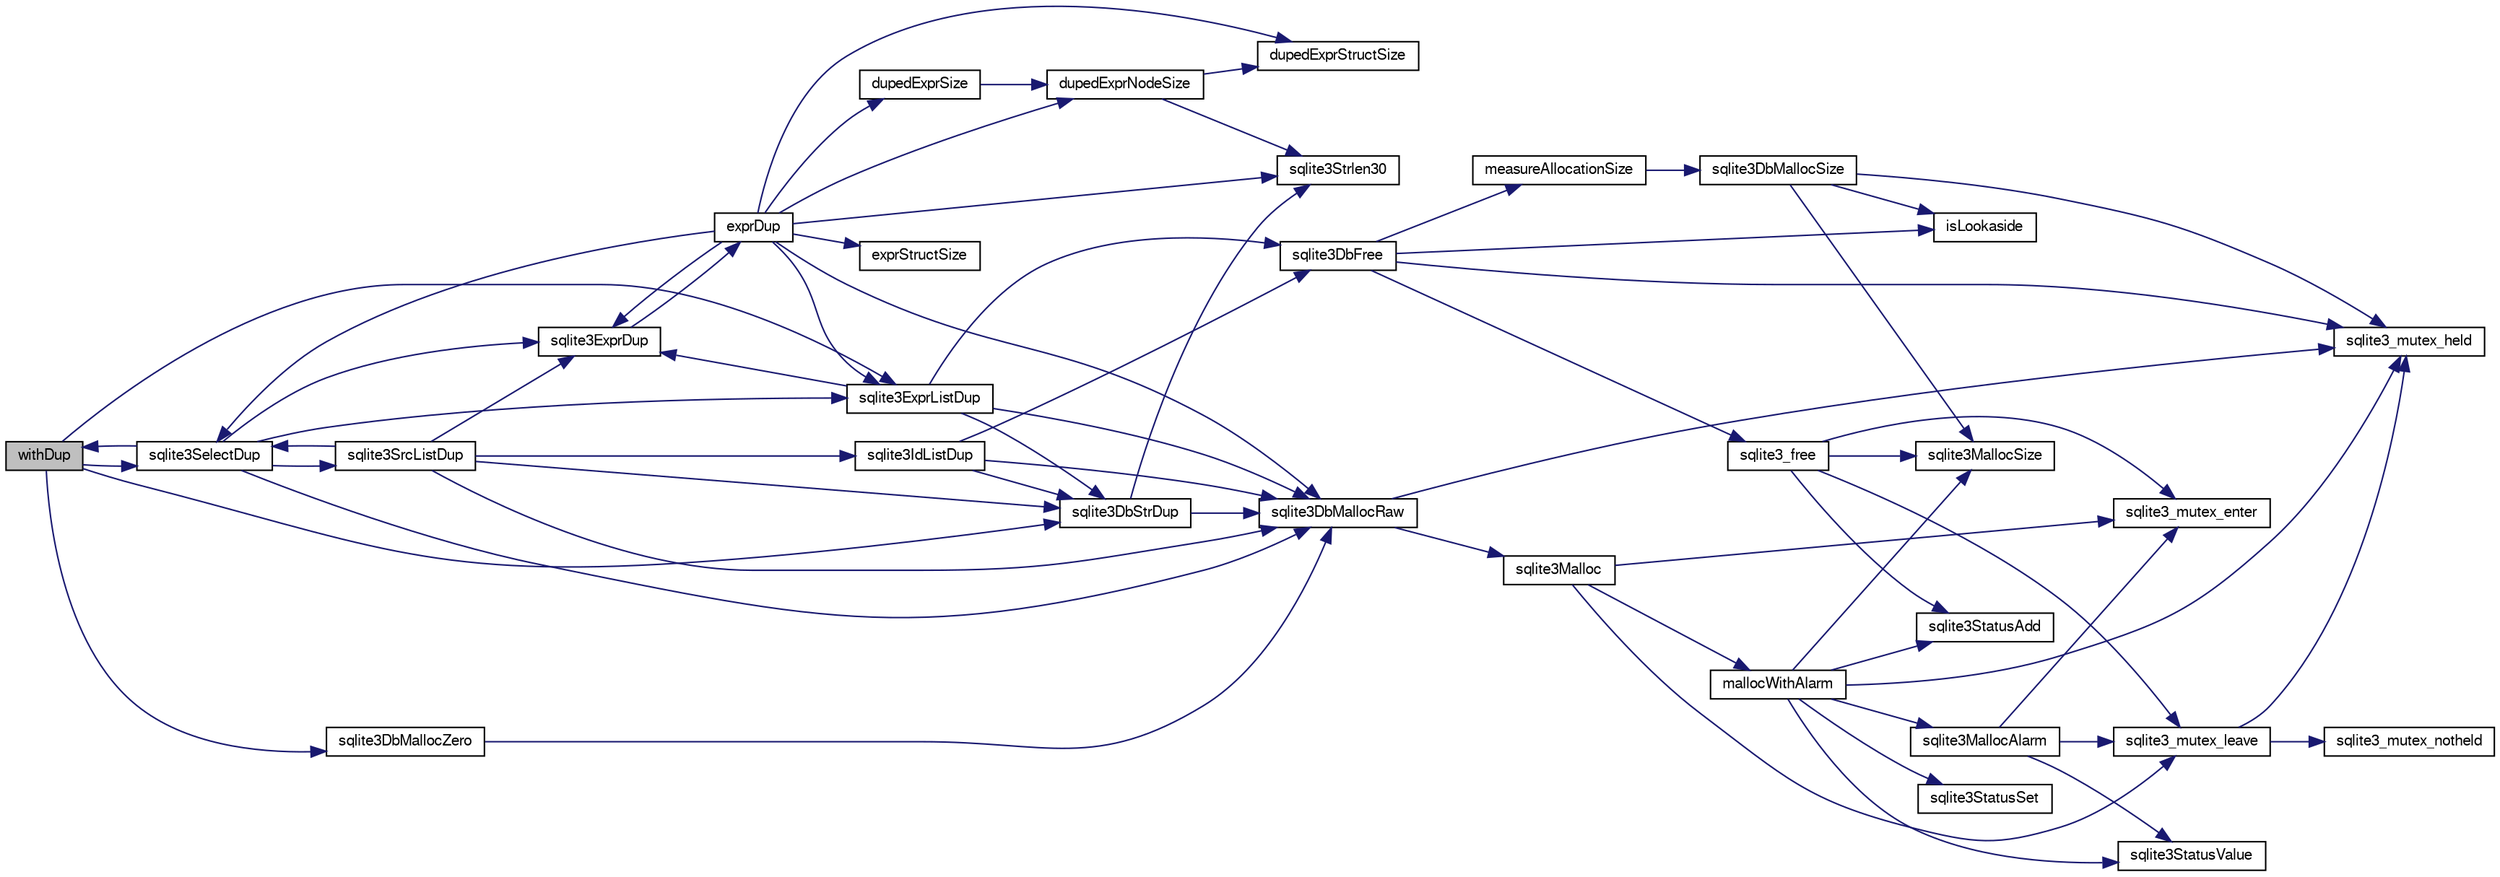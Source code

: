 digraph "withDup"
{
  edge [fontname="FreeSans",fontsize="10",labelfontname="FreeSans",labelfontsize="10"];
  node [fontname="FreeSans",fontsize="10",shape=record];
  rankdir="LR";
  Node923672 [label="withDup",height=0.2,width=0.4,color="black", fillcolor="grey75", style="filled", fontcolor="black"];
  Node923672 -> Node923673 [color="midnightblue",fontsize="10",style="solid",fontname="FreeSans"];
  Node923673 [label="sqlite3DbMallocZero",height=0.2,width=0.4,color="black", fillcolor="white", style="filled",URL="$sqlite3_8c.html#a49cfebac9d6067a03442c92af73f33e4"];
  Node923673 -> Node923674 [color="midnightblue",fontsize="10",style="solid",fontname="FreeSans"];
  Node923674 [label="sqlite3DbMallocRaw",height=0.2,width=0.4,color="black", fillcolor="white", style="filled",URL="$sqlite3_8c.html#abbe8be0cf7175e11ddc3e2218fad924e"];
  Node923674 -> Node923675 [color="midnightblue",fontsize="10",style="solid",fontname="FreeSans"];
  Node923675 [label="sqlite3_mutex_held",height=0.2,width=0.4,color="black", fillcolor="white", style="filled",URL="$sqlite3_8c.html#acf77da68932b6bc163c5e68547ecc3e7"];
  Node923674 -> Node923676 [color="midnightblue",fontsize="10",style="solid",fontname="FreeSans"];
  Node923676 [label="sqlite3Malloc",height=0.2,width=0.4,color="black", fillcolor="white", style="filled",URL="$sqlite3_8c.html#a361a2eaa846b1885f123abe46f5d8b2b"];
  Node923676 -> Node923677 [color="midnightblue",fontsize="10",style="solid",fontname="FreeSans"];
  Node923677 [label="sqlite3_mutex_enter",height=0.2,width=0.4,color="black", fillcolor="white", style="filled",URL="$sqlite3_8c.html#a1c12cde690bd89f104de5cbad12a6bf5"];
  Node923676 -> Node923678 [color="midnightblue",fontsize="10",style="solid",fontname="FreeSans"];
  Node923678 [label="mallocWithAlarm",height=0.2,width=0.4,color="black", fillcolor="white", style="filled",URL="$sqlite3_8c.html#ab070d5cf8e48ec8a6a43cf025d48598b"];
  Node923678 -> Node923675 [color="midnightblue",fontsize="10",style="solid",fontname="FreeSans"];
  Node923678 -> Node923679 [color="midnightblue",fontsize="10",style="solid",fontname="FreeSans"];
  Node923679 [label="sqlite3StatusSet",height=0.2,width=0.4,color="black", fillcolor="white", style="filled",URL="$sqlite3_8c.html#afec7586c01fcb5ea17dc9d7725a589d9"];
  Node923678 -> Node923680 [color="midnightblue",fontsize="10",style="solid",fontname="FreeSans"];
  Node923680 [label="sqlite3StatusValue",height=0.2,width=0.4,color="black", fillcolor="white", style="filled",URL="$sqlite3_8c.html#a30b8ac296c6e200c1fa57708d52c6ef6"];
  Node923678 -> Node923681 [color="midnightblue",fontsize="10",style="solid",fontname="FreeSans"];
  Node923681 [label="sqlite3MallocAlarm",height=0.2,width=0.4,color="black", fillcolor="white", style="filled",URL="$sqlite3_8c.html#ada66988e8471d1198f3219c062377508"];
  Node923681 -> Node923680 [color="midnightblue",fontsize="10",style="solid",fontname="FreeSans"];
  Node923681 -> Node923682 [color="midnightblue",fontsize="10",style="solid",fontname="FreeSans"];
  Node923682 [label="sqlite3_mutex_leave",height=0.2,width=0.4,color="black", fillcolor="white", style="filled",URL="$sqlite3_8c.html#a5838d235601dbd3c1fa993555c6bcc93"];
  Node923682 -> Node923675 [color="midnightblue",fontsize="10",style="solid",fontname="FreeSans"];
  Node923682 -> Node923683 [color="midnightblue",fontsize="10",style="solid",fontname="FreeSans"];
  Node923683 [label="sqlite3_mutex_notheld",height=0.2,width=0.4,color="black", fillcolor="white", style="filled",URL="$sqlite3_8c.html#a83967c837c1c000d3b5adcfaa688f5dc"];
  Node923681 -> Node923677 [color="midnightblue",fontsize="10",style="solid",fontname="FreeSans"];
  Node923678 -> Node923684 [color="midnightblue",fontsize="10",style="solid",fontname="FreeSans"];
  Node923684 [label="sqlite3MallocSize",height=0.2,width=0.4,color="black", fillcolor="white", style="filled",URL="$sqlite3_8c.html#acf5d2a5f35270bafb050bd2def576955"];
  Node923678 -> Node923685 [color="midnightblue",fontsize="10",style="solid",fontname="FreeSans"];
  Node923685 [label="sqlite3StatusAdd",height=0.2,width=0.4,color="black", fillcolor="white", style="filled",URL="$sqlite3_8c.html#afa029f93586aeab4cc85360905dae9cd"];
  Node923676 -> Node923682 [color="midnightblue",fontsize="10",style="solid",fontname="FreeSans"];
  Node923672 -> Node923686 [color="midnightblue",fontsize="10",style="solid",fontname="FreeSans"];
  Node923686 [label="sqlite3SelectDup",height=0.2,width=0.4,color="black", fillcolor="white", style="filled",URL="$sqlite3_8c.html#af8a7f75590dced000c27784d90b57b87"];
  Node923686 -> Node923674 [color="midnightblue",fontsize="10",style="solid",fontname="FreeSans"];
  Node923686 -> Node923687 [color="midnightblue",fontsize="10",style="solid",fontname="FreeSans"];
  Node923687 [label="sqlite3ExprListDup",height=0.2,width=0.4,color="black", fillcolor="white", style="filled",URL="$sqlite3_8c.html#abfb0903f2fc516fcceec37b3489d528c"];
  Node923687 -> Node923674 [color="midnightblue",fontsize="10",style="solid",fontname="FreeSans"];
  Node923687 -> Node923688 [color="midnightblue",fontsize="10",style="solid",fontname="FreeSans"];
  Node923688 [label="sqlite3DbFree",height=0.2,width=0.4,color="black", fillcolor="white", style="filled",URL="$sqlite3_8c.html#ac70ab821a6607b4a1b909582dc37a069"];
  Node923688 -> Node923675 [color="midnightblue",fontsize="10",style="solid",fontname="FreeSans"];
  Node923688 -> Node923689 [color="midnightblue",fontsize="10",style="solid",fontname="FreeSans"];
  Node923689 [label="measureAllocationSize",height=0.2,width=0.4,color="black", fillcolor="white", style="filled",URL="$sqlite3_8c.html#a45731e644a22fdb756e2b6337224217a"];
  Node923689 -> Node923690 [color="midnightblue",fontsize="10",style="solid",fontname="FreeSans"];
  Node923690 [label="sqlite3DbMallocSize",height=0.2,width=0.4,color="black", fillcolor="white", style="filled",URL="$sqlite3_8c.html#aa397e5a8a03495203a0767abf0a71f86"];
  Node923690 -> Node923684 [color="midnightblue",fontsize="10",style="solid",fontname="FreeSans"];
  Node923690 -> Node923675 [color="midnightblue",fontsize="10",style="solid",fontname="FreeSans"];
  Node923690 -> Node923691 [color="midnightblue",fontsize="10",style="solid",fontname="FreeSans"];
  Node923691 [label="isLookaside",height=0.2,width=0.4,color="black", fillcolor="white", style="filled",URL="$sqlite3_8c.html#a770fa05ff9717b75e16f4d968a77b897"];
  Node923688 -> Node923691 [color="midnightblue",fontsize="10",style="solid",fontname="FreeSans"];
  Node923688 -> Node923692 [color="midnightblue",fontsize="10",style="solid",fontname="FreeSans"];
  Node923692 [label="sqlite3_free",height=0.2,width=0.4,color="black", fillcolor="white", style="filled",URL="$sqlite3_8c.html#a6552349e36a8a691af5487999ab09519"];
  Node923692 -> Node923677 [color="midnightblue",fontsize="10",style="solid",fontname="FreeSans"];
  Node923692 -> Node923685 [color="midnightblue",fontsize="10",style="solid",fontname="FreeSans"];
  Node923692 -> Node923684 [color="midnightblue",fontsize="10",style="solid",fontname="FreeSans"];
  Node923692 -> Node923682 [color="midnightblue",fontsize="10",style="solid",fontname="FreeSans"];
  Node923687 -> Node923693 [color="midnightblue",fontsize="10",style="solid",fontname="FreeSans"];
  Node923693 [label="sqlite3ExprDup",height=0.2,width=0.4,color="black", fillcolor="white", style="filled",URL="$sqlite3_8c.html#a509095508224c9f99698d86205234209"];
  Node923693 -> Node923694 [color="midnightblue",fontsize="10",style="solid",fontname="FreeSans"];
  Node923694 [label="exprDup",height=0.2,width=0.4,color="black", fillcolor="white", style="filled",URL="$sqlite3_8c.html#a89f473c64253ae0a76749f543466a05a"];
  Node923694 -> Node923674 [color="midnightblue",fontsize="10",style="solid",fontname="FreeSans"];
  Node923694 -> Node923695 [color="midnightblue",fontsize="10",style="solid",fontname="FreeSans"];
  Node923695 [label="dupedExprSize",height=0.2,width=0.4,color="black", fillcolor="white", style="filled",URL="$sqlite3_8c.html#a9c79c04ad08e45cf19c143c6de3b634c"];
  Node923695 -> Node923696 [color="midnightblue",fontsize="10",style="solid",fontname="FreeSans"];
  Node923696 [label="dupedExprNodeSize",height=0.2,width=0.4,color="black", fillcolor="white", style="filled",URL="$sqlite3_8c.html#ad2b8ec81910e74d2a6a73250a7d82801"];
  Node923696 -> Node923697 [color="midnightblue",fontsize="10",style="solid",fontname="FreeSans"];
  Node923697 [label="dupedExprStructSize",height=0.2,width=0.4,color="black", fillcolor="white", style="filled",URL="$sqlite3_8c.html#ac6b4cf7bb7f9249aa2e5d311fe2e4998"];
  Node923696 -> Node923698 [color="midnightblue",fontsize="10",style="solid",fontname="FreeSans"];
  Node923698 [label="sqlite3Strlen30",height=0.2,width=0.4,color="black", fillcolor="white", style="filled",URL="$sqlite3_8c.html#a3dcd80ba41f1a308193dee74857b62a7"];
  Node923694 -> Node923697 [color="midnightblue",fontsize="10",style="solid",fontname="FreeSans"];
  Node923694 -> Node923698 [color="midnightblue",fontsize="10",style="solid",fontname="FreeSans"];
  Node923694 -> Node923699 [color="midnightblue",fontsize="10",style="solid",fontname="FreeSans"];
  Node923699 [label="exprStructSize",height=0.2,width=0.4,color="black", fillcolor="white", style="filled",URL="$sqlite3_8c.html#a8fe8a668c35e1c51cb67ab0e991f484e"];
  Node923694 -> Node923686 [color="midnightblue",fontsize="10",style="solid",fontname="FreeSans"];
  Node923694 -> Node923687 [color="midnightblue",fontsize="10",style="solid",fontname="FreeSans"];
  Node923694 -> Node923696 [color="midnightblue",fontsize="10",style="solid",fontname="FreeSans"];
  Node923694 -> Node923693 [color="midnightblue",fontsize="10",style="solid",fontname="FreeSans"];
  Node923687 -> Node923700 [color="midnightblue",fontsize="10",style="solid",fontname="FreeSans"];
  Node923700 [label="sqlite3DbStrDup",height=0.2,width=0.4,color="black", fillcolor="white", style="filled",URL="$sqlite3_8c.html#a0ec4772ee6de7316ecd1e6cabb1beeef"];
  Node923700 -> Node923698 [color="midnightblue",fontsize="10",style="solid",fontname="FreeSans"];
  Node923700 -> Node923674 [color="midnightblue",fontsize="10",style="solid",fontname="FreeSans"];
  Node923686 -> Node923701 [color="midnightblue",fontsize="10",style="solid",fontname="FreeSans"];
  Node923701 [label="sqlite3SrcListDup",height=0.2,width=0.4,color="black", fillcolor="white", style="filled",URL="$sqlite3_8c.html#a915ece76ebeede6852f63a447753ef9f"];
  Node923701 -> Node923674 [color="midnightblue",fontsize="10",style="solid",fontname="FreeSans"];
  Node923701 -> Node923700 [color="midnightblue",fontsize="10",style="solid",fontname="FreeSans"];
  Node923701 -> Node923686 [color="midnightblue",fontsize="10",style="solid",fontname="FreeSans"];
  Node923701 -> Node923693 [color="midnightblue",fontsize="10",style="solid",fontname="FreeSans"];
  Node923701 -> Node923702 [color="midnightblue",fontsize="10",style="solid",fontname="FreeSans"];
  Node923702 [label="sqlite3IdListDup",height=0.2,width=0.4,color="black", fillcolor="white", style="filled",URL="$sqlite3_8c.html#ac93854367d6e355c60ac6f40f3fe69a1"];
  Node923702 -> Node923674 [color="midnightblue",fontsize="10",style="solid",fontname="FreeSans"];
  Node923702 -> Node923688 [color="midnightblue",fontsize="10",style="solid",fontname="FreeSans"];
  Node923702 -> Node923700 [color="midnightblue",fontsize="10",style="solid",fontname="FreeSans"];
  Node923686 -> Node923693 [color="midnightblue",fontsize="10",style="solid",fontname="FreeSans"];
  Node923686 -> Node923672 [color="midnightblue",fontsize="10",style="solid",fontname="FreeSans"];
  Node923672 -> Node923687 [color="midnightblue",fontsize="10",style="solid",fontname="FreeSans"];
  Node923672 -> Node923700 [color="midnightblue",fontsize="10",style="solid",fontname="FreeSans"];
}
